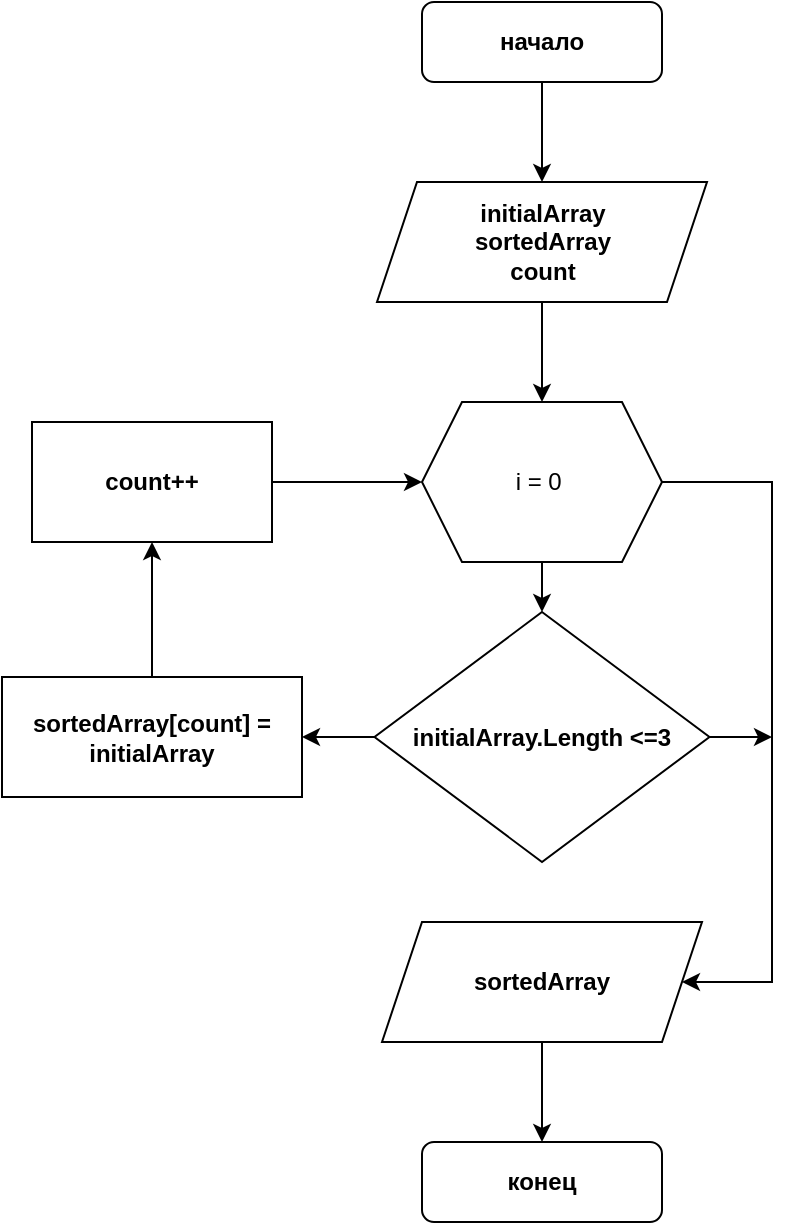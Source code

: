 <mxfile version="20.3.2" type="github"><diagram id="C5RBs43oDa-KdzZeNtuy" name="Page-1"><mxGraphModel dx="462" dy="761" grid="1" gridSize="10" guides="1" tooltips="1" connect="1" arrows="1" fold="1" page="1" pageScale="1" pageWidth="827" pageHeight="1169" math="0" shadow="0"><root><mxCell id="WIyWlLk6GJQsqaUBKTNV-0"/><mxCell id="WIyWlLk6GJQsqaUBKTNV-1" parent="WIyWlLk6GJQsqaUBKTNV-0"/><mxCell id="SkSGxgkeC4ouR81ekKq8-11" style="edgeStyle=orthogonalEdgeStyle;rounded=0;orthogonalLoop=1;jettySize=auto;html=1;exitX=0.5;exitY=1;exitDx=0;exitDy=0;entryX=0.5;entryY=0;entryDx=0;entryDy=0;" edge="1" parent="WIyWlLk6GJQsqaUBKTNV-1" source="WIyWlLk6GJQsqaUBKTNV-3" target="SkSGxgkeC4ouR81ekKq8-0"><mxGeometry relative="1" as="geometry"/></mxCell><mxCell id="WIyWlLk6GJQsqaUBKTNV-3" value="начало" style="rounded=1;whiteSpace=wrap;html=1;fontSize=12;glass=0;strokeWidth=1;shadow=0;fontStyle=1" parent="WIyWlLk6GJQsqaUBKTNV-1" vertex="1"><mxGeometry x="315" y="80" width="120" height="40" as="geometry"/></mxCell><mxCell id="WIyWlLk6GJQsqaUBKTNV-11" value="конец" style="rounded=1;whiteSpace=wrap;html=1;fontSize=12;glass=0;strokeWidth=1;shadow=0;fontStyle=1" parent="WIyWlLk6GJQsqaUBKTNV-1" vertex="1"><mxGeometry x="315" y="650" width="120" height="40" as="geometry"/></mxCell><mxCell id="SkSGxgkeC4ouR81ekKq8-12" style="edgeStyle=orthogonalEdgeStyle;rounded=0;orthogonalLoop=1;jettySize=auto;html=1;exitX=0.5;exitY=1;exitDx=0;exitDy=0;entryX=0.5;entryY=0;entryDx=0;entryDy=0;" edge="1" parent="WIyWlLk6GJQsqaUBKTNV-1" source="SkSGxgkeC4ouR81ekKq8-0" target="SkSGxgkeC4ouR81ekKq8-4"><mxGeometry relative="1" as="geometry"/></mxCell><mxCell id="SkSGxgkeC4ouR81ekKq8-0" value="initialArray&lt;br&gt;sortedArray&lt;br&gt;count" style="shape=parallelogram;perimeter=parallelogramPerimeter;whiteSpace=wrap;html=1;fixedSize=1;fontStyle=1" vertex="1" parent="WIyWlLk6GJQsqaUBKTNV-1"><mxGeometry x="292.5" y="170" width="165" height="60" as="geometry"/></mxCell><mxCell id="SkSGxgkeC4ouR81ekKq8-24" style="edgeStyle=orthogonalEdgeStyle;rounded=0;orthogonalLoop=1;jettySize=auto;html=1;exitX=1;exitY=0.5;exitDx=0;exitDy=0;entryX=0;entryY=0.5;entryDx=0;entryDy=0;" edge="1" parent="WIyWlLk6GJQsqaUBKTNV-1" source="SkSGxgkeC4ouR81ekKq8-1" target="SkSGxgkeC4ouR81ekKq8-4"><mxGeometry relative="1" as="geometry"/></mxCell><mxCell id="SkSGxgkeC4ouR81ekKq8-1" value="&lt;b&gt;count++&lt;/b&gt;" style="rounded=0;whiteSpace=wrap;html=1;" vertex="1" parent="WIyWlLk6GJQsqaUBKTNV-1"><mxGeometry x="120" y="290" width="120" height="60" as="geometry"/></mxCell><mxCell id="SkSGxgkeC4ouR81ekKq8-27" style="edgeStyle=orthogonalEdgeStyle;rounded=0;orthogonalLoop=1;jettySize=auto;html=1;entryX=1;entryY=0.5;entryDx=0;entryDy=0;" edge="1" parent="WIyWlLk6GJQsqaUBKTNV-1" source="SkSGxgkeC4ouR81ekKq8-3" target="SkSGxgkeC4ouR81ekKq8-20"><mxGeometry relative="1" as="geometry"/></mxCell><mxCell id="SkSGxgkeC4ouR81ekKq8-28" style="edgeStyle=orthogonalEdgeStyle;rounded=0;orthogonalLoop=1;jettySize=auto;html=1;exitX=1;exitY=0.5;exitDx=0;exitDy=0;" edge="1" parent="WIyWlLk6GJQsqaUBKTNV-1" source="SkSGxgkeC4ouR81ekKq8-3"><mxGeometry relative="1" as="geometry"><mxPoint x="490" y="448" as="targetPoint"/></mxGeometry></mxCell><mxCell id="SkSGxgkeC4ouR81ekKq8-3" value="initialArray.Length &amp;lt;=3" style="rhombus;whiteSpace=wrap;html=1;fontStyle=1" vertex="1" parent="WIyWlLk6GJQsqaUBKTNV-1"><mxGeometry x="291.25" y="385" width="167.5" height="125" as="geometry"/></mxCell><mxCell id="SkSGxgkeC4ouR81ekKq8-9" style="edgeStyle=orthogonalEdgeStyle;rounded=0;orthogonalLoop=1;jettySize=auto;html=1;exitX=0.5;exitY=1;exitDx=0;exitDy=0;entryX=0.5;entryY=0;entryDx=0;entryDy=0;" edge="1" parent="WIyWlLk6GJQsqaUBKTNV-1" source="SkSGxgkeC4ouR81ekKq8-4" target="SkSGxgkeC4ouR81ekKq8-3"><mxGeometry relative="1" as="geometry"/></mxCell><mxCell id="SkSGxgkeC4ouR81ekKq8-19" style="edgeStyle=orthogonalEdgeStyle;rounded=0;orthogonalLoop=1;jettySize=auto;html=1;exitX=1;exitY=0.5;exitDx=0;exitDy=0;" edge="1" parent="WIyWlLk6GJQsqaUBKTNV-1" source="SkSGxgkeC4ouR81ekKq8-4" target="SkSGxgkeC4ouR81ekKq8-14"><mxGeometry relative="1" as="geometry"><Array as="points"><mxPoint x="490" y="320"/><mxPoint x="490" y="570"/></Array></mxGeometry></mxCell><mxCell id="SkSGxgkeC4ouR81ekKq8-4" value="i = 0&amp;nbsp;" style="shape=hexagon;perimeter=hexagonPerimeter2;whiteSpace=wrap;html=1;fixedSize=1;" vertex="1" parent="WIyWlLk6GJQsqaUBKTNV-1"><mxGeometry x="315" y="280" width="120" height="80" as="geometry"/></mxCell><mxCell id="SkSGxgkeC4ouR81ekKq8-18" style="edgeStyle=orthogonalEdgeStyle;rounded=0;orthogonalLoop=1;jettySize=auto;html=1;exitX=0.5;exitY=1;exitDx=0;exitDy=0;entryX=0.5;entryY=0;entryDx=0;entryDy=0;" edge="1" parent="WIyWlLk6GJQsqaUBKTNV-1" source="SkSGxgkeC4ouR81ekKq8-14" target="WIyWlLk6GJQsqaUBKTNV-11"><mxGeometry relative="1" as="geometry"/></mxCell><mxCell id="SkSGxgkeC4ouR81ekKq8-14" value="sortedArray" style="shape=parallelogram;perimeter=parallelogramPerimeter;whiteSpace=wrap;html=1;fixedSize=1;fontStyle=1" vertex="1" parent="WIyWlLk6GJQsqaUBKTNV-1"><mxGeometry x="295" y="540" width="160" height="60" as="geometry"/></mxCell><mxCell id="SkSGxgkeC4ouR81ekKq8-25" style="edgeStyle=orthogonalEdgeStyle;rounded=0;orthogonalLoop=1;jettySize=auto;html=1;exitX=0.5;exitY=0;exitDx=0;exitDy=0;entryX=0.5;entryY=1;entryDx=0;entryDy=0;" edge="1" parent="WIyWlLk6GJQsqaUBKTNV-1" source="SkSGxgkeC4ouR81ekKq8-20" target="SkSGxgkeC4ouR81ekKq8-1"><mxGeometry relative="1" as="geometry"/></mxCell><mxCell id="SkSGxgkeC4ouR81ekKq8-20" value="sortedArray[count] =&lt;br&gt;initialArray" style="rounded=0;whiteSpace=wrap;html=1;fontStyle=1" vertex="1" parent="WIyWlLk6GJQsqaUBKTNV-1"><mxGeometry x="105" y="417.5" width="150" height="60" as="geometry"/></mxCell></root></mxGraphModel></diagram></mxfile>